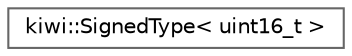 digraph "Graphical Class Hierarchy"
{
 // LATEX_PDF_SIZE
  bgcolor="transparent";
  edge [fontname=Helvetica,fontsize=10,labelfontname=Helvetica,labelfontsize=10];
  node [fontname=Helvetica,fontsize=10,shape=box,height=0.2,width=0.4];
  rankdir="LR";
  Node0 [id="Node000000",label="kiwi::SignedType\< uint16_t \>",height=0.2,width=0.4,color="grey40", fillcolor="white", style="filled",URL="$structkiwi_1_1SignedType_3_01uint16__t_01_4.html",tooltip=" "];
}
